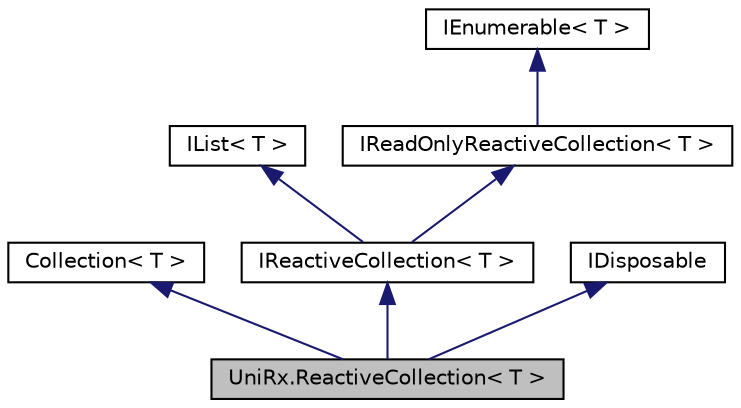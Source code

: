 digraph "UniRx.ReactiveCollection&lt; T &gt;"
{
 // LATEX_PDF_SIZE
  edge [fontname="Helvetica",fontsize="10",labelfontname="Helvetica",labelfontsize="10"];
  node [fontname="Helvetica",fontsize="10",shape=record];
  Node1 [label="UniRx.ReactiveCollection\< T \>",height=0.2,width=0.4,color="black", fillcolor="grey75", style="filled", fontcolor="black",tooltip=" "];
  Node2 -> Node1 [dir="back",color="midnightblue",fontsize="10",style="solid"];
  Node2 [label="Collection\< T \>",height=0.2,width=0.4,color="black", fillcolor="white", style="filled",tooltip=" "];
  Node3 -> Node1 [dir="back",color="midnightblue",fontsize="10",style="solid"];
  Node3 [label="IReactiveCollection\< T \>",height=0.2,width=0.4,color="black", fillcolor="white", style="filled",URL="$interface_uni_rx_1_1_i_reactive_collection.html",tooltip=" "];
  Node4 -> Node3 [dir="back",color="midnightblue",fontsize="10",style="solid"];
  Node4 [label="IList\< T \>",height=0.2,width=0.4,color="black", fillcolor="white", style="filled",tooltip=" "];
  Node5 -> Node3 [dir="back",color="midnightblue",fontsize="10",style="solid"];
  Node5 [label="IReadOnlyReactiveCollection\< T \>",height=0.2,width=0.4,color="black", fillcolor="white", style="filled",URL="$interface_uni_rx_1_1_i_read_only_reactive_collection.html",tooltip=" "];
  Node6 -> Node5 [dir="back",color="midnightblue",fontsize="10",style="solid"];
  Node6 [label="IEnumerable\< T \>",height=0.2,width=0.4,color="black", fillcolor="white", style="filled",tooltip=" "];
  Node7 -> Node1 [dir="back",color="midnightblue",fontsize="10",style="solid"];
  Node7 [label="IDisposable",height=0.2,width=0.4,color="black", fillcolor="white", style="filled",tooltip=" "];
}
